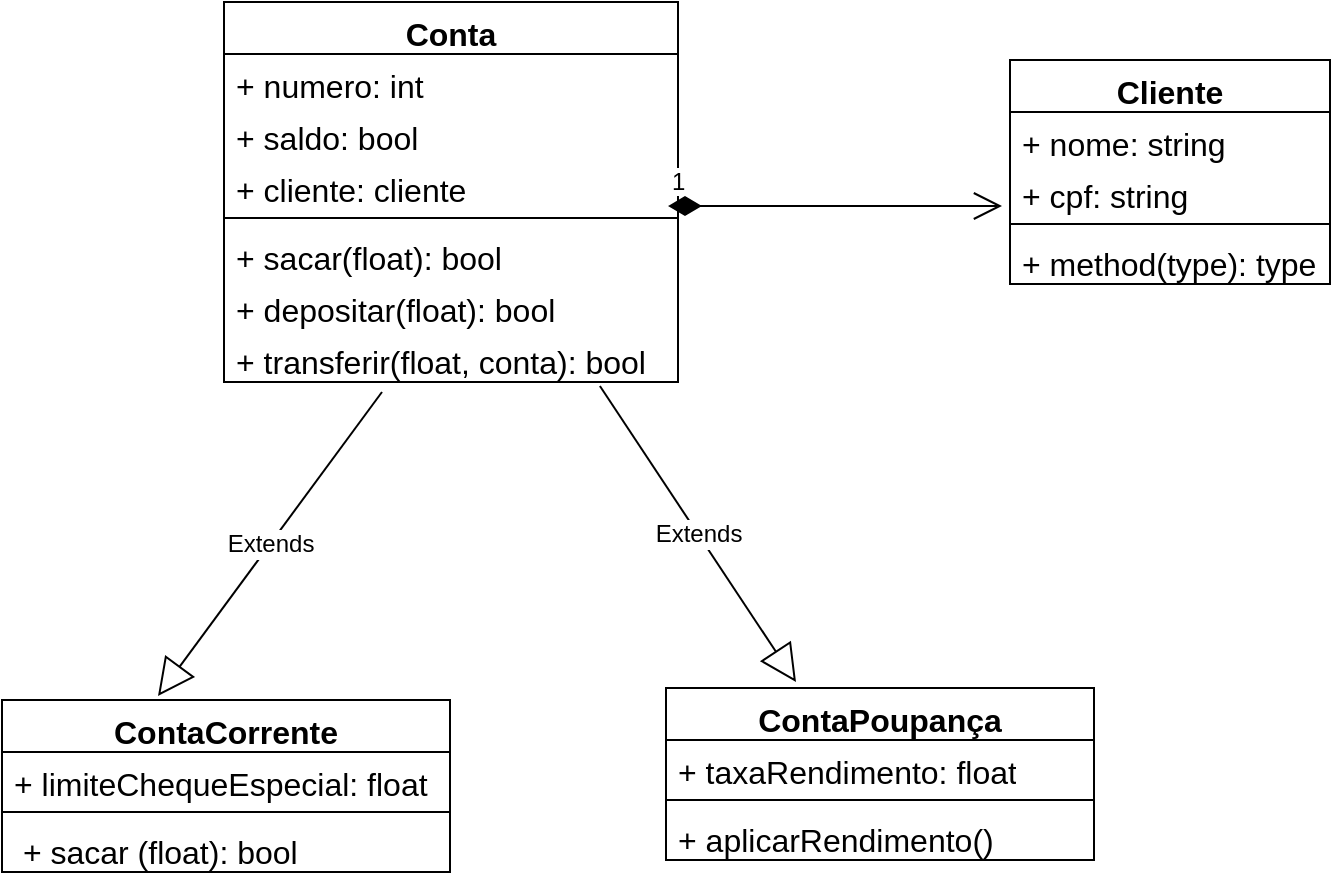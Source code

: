 <mxfile version="23.1.1" type="device">
  <diagram name="Página-1" id="3KH4G2lG_bCAJc7KYmIZ">
    <mxGraphModel dx="1035" dy="1246" grid="0" gridSize="10" guides="1" tooltips="1" connect="1" arrows="1" fold="1" page="0" pageScale="1" pageWidth="827" pageHeight="1169" math="0" shadow="0">
      <root>
        <mxCell id="0" />
        <mxCell id="1" parent="0" />
        <mxCell id="KdzV-NWUevy3CoNGx678-1" value="Conta" style="swimlane;fontStyle=1;align=center;verticalAlign=top;childLayout=stackLayout;horizontal=1;startSize=26;horizontalStack=0;resizeParent=1;resizeParentMax=0;resizeLast=0;collapsible=1;marginBottom=0;whiteSpace=wrap;html=1;fontSize=16;" vertex="1" parent="1">
          <mxGeometry x="-97" y="-139" width="227" height="190" as="geometry" />
        </mxCell>
        <mxCell id="KdzV-NWUevy3CoNGx678-2" value="+ numero: int" style="text;strokeColor=none;fillColor=none;align=left;verticalAlign=top;spacingLeft=4;spacingRight=4;overflow=hidden;rotatable=0;points=[[0,0.5],[1,0.5]];portConstraint=eastwest;whiteSpace=wrap;html=1;fontSize=16;" vertex="1" parent="KdzV-NWUevy3CoNGx678-1">
          <mxGeometry y="26" width="227" height="26" as="geometry" />
        </mxCell>
        <mxCell id="KdzV-NWUevy3CoNGx678-14" value="+ saldo: bool" style="text;strokeColor=none;fillColor=none;align=left;verticalAlign=top;spacingLeft=4;spacingRight=4;overflow=hidden;rotatable=0;points=[[0,0.5],[1,0.5]];portConstraint=eastwest;whiteSpace=wrap;html=1;fontSize=16;" vertex="1" parent="KdzV-NWUevy3CoNGx678-1">
          <mxGeometry y="52" width="227" height="26" as="geometry" />
        </mxCell>
        <mxCell id="KdzV-NWUevy3CoNGx678-15" value="+ cliente: cliente" style="text;strokeColor=none;fillColor=none;align=left;verticalAlign=top;spacingLeft=4;spacingRight=4;overflow=hidden;rotatable=0;points=[[0,0.5],[1,0.5]];portConstraint=eastwest;whiteSpace=wrap;html=1;fontSize=16;" vertex="1" parent="KdzV-NWUevy3CoNGx678-1">
          <mxGeometry y="78" width="227" height="26" as="geometry" />
        </mxCell>
        <mxCell id="KdzV-NWUevy3CoNGx678-3" value="" style="line;strokeWidth=1;fillColor=none;align=left;verticalAlign=middle;spacingTop=-1;spacingLeft=3;spacingRight=3;rotatable=0;labelPosition=right;points=[];portConstraint=eastwest;strokeColor=inherit;fontSize=16;" vertex="1" parent="KdzV-NWUevy3CoNGx678-1">
          <mxGeometry y="104" width="227" height="8" as="geometry" />
        </mxCell>
        <mxCell id="KdzV-NWUevy3CoNGx678-4" value="+ sacar(float): bool" style="text;strokeColor=none;fillColor=none;align=left;verticalAlign=top;spacingLeft=4;spacingRight=4;overflow=hidden;rotatable=0;points=[[0,0.5],[1,0.5]];portConstraint=eastwest;whiteSpace=wrap;html=1;fontSize=16;" vertex="1" parent="KdzV-NWUevy3CoNGx678-1">
          <mxGeometry y="112" width="227" height="26" as="geometry" />
        </mxCell>
        <mxCell id="KdzV-NWUevy3CoNGx678-17" value="+ depositar(float): bool" style="text;strokeColor=none;fillColor=none;align=left;verticalAlign=top;spacingLeft=4;spacingRight=4;overflow=hidden;rotatable=0;points=[[0,0.5],[1,0.5]];portConstraint=eastwest;whiteSpace=wrap;html=1;fontSize=16;" vertex="1" parent="KdzV-NWUevy3CoNGx678-1">
          <mxGeometry y="138" width="227" height="26" as="geometry" />
        </mxCell>
        <mxCell id="KdzV-NWUevy3CoNGx678-18" value="+ transferir(float, conta): bool" style="text;strokeColor=none;fillColor=none;align=left;verticalAlign=top;spacingLeft=4;spacingRight=4;overflow=hidden;rotatable=0;points=[[0,0.5],[1,0.5]];portConstraint=eastwest;whiteSpace=wrap;html=1;fontSize=16;" vertex="1" parent="KdzV-NWUevy3CoNGx678-1">
          <mxGeometry y="164" width="227" height="26" as="geometry" />
        </mxCell>
        <mxCell id="KdzV-NWUevy3CoNGx678-9" value="Cliente" style="swimlane;fontStyle=1;align=center;verticalAlign=top;childLayout=stackLayout;horizontal=1;startSize=26;horizontalStack=0;resizeParent=1;resizeParentMax=0;resizeLast=0;collapsible=1;marginBottom=0;whiteSpace=wrap;html=1;fontSize=16;" vertex="1" parent="1">
          <mxGeometry x="296" y="-110" width="160" height="112" as="geometry" />
        </mxCell>
        <mxCell id="KdzV-NWUevy3CoNGx678-10" value="+ nome: string" style="text;strokeColor=none;fillColor=none;align=left;verticalAlign=top;spacingLeft=4;spacingRight=4;overflow=hidden;rotatable=0;points=[[0,0.5],[1,0.5]];portConstraint=eastwest;whiteSpace=wrap;html=1;fontSize=16;" vertex="1" parent="KdzV-NWUevy3CoNGx678-9">
          <mxGeometry y="26" width="160" height="26" as="geometry" />
        </mxCell>
        <mxCell id="KdzV-NWUevy3CoNGx678-13" value="+ cpf: string" style="text;strokeColor=none;fillColor=none;align=left;verticalAlign=top;spacingLeft=4;spacingRight=4;overflow=hidden;rotatable=0;points=[[0,0.5],[1,0.5]];portConstraint=eastwest;whiteSpace=wrap;html=1;fontSize=16;" vertex="1" parent="KdzV-NWUevy3CoNGx678-9">
          <mxGeometry y="52" width="160" height="26" as="geometry" />
        </mxCell>
        <mxCell id="KdzV-NWUevy3CoNGx678-11" value="" style="line;strokeWidth=1;fillColor=none;align=left;verticalAlign=middle;spacingTop=-1;spacingLeft=3;spacingRight=3;rotatable=0;labelPosition=right;points=[];portConstraint=eastwest;strokeColor=inherit;fontSize=16;" vertex="1" parent="KdzV-NWUevy3CoNGx678-9">
          <mxGeometry y="78" width="160" height="8" as="geometry" />
        </mxCell>
        <mxCell id="KdzV-NWUevy3CoNGx678-12" value="+ method(type): type" style="text;strokeColor=none;fillColor=none;align=left;verticalAlign=top;spacingLeft=4;spacingRight=4;overflow=hidden;rotatable=0;points=[[0,0.5],[1,0.5]];portConstraint=eastwest;whiteSpace=wrap;html=1;fontSize=16;" vertex="1" parent="KdzV-NWUevy3CoNGx678-9">
          <mxGeometry y="86" width="160" height="26" as="geometry" />
        </mxCell>
        <mxCell id="KdzV-NWUevy3CoNGx678-19" value="1" style="endArrow=open;html=1;endSize=12;startArrow=diamondThin;startSize=14;startFill=1;edgeStyle=orthogonalEdgeStyle;align=left;verticalAlign=bottom;rounded=0;fontSize=12;curved=1;exitX=0.978;exitY=0.923;exitDx=0;exitDy=0;exitPerimeter=0;" edge="1" parent="1" source="KdzV-NWUevy3CoNGx678-15">
          <mxGeometry x="-1" y="3" relative="1" as="geometry">
            <mxPoint x="132" y="-37" as="sourcePoint" />
            <mxPoint x="292" y="-37" as="targetPoint" />
          </mxGeometry>
        </mxCell>
        <mxCell id="KdzV-NWUevy3CoNGx678-20" value="ContaCorrente" style="swimlane;fontStyle=1;align=center;verticalAlign=top;childLayout=stackLayout;horizontal=1;startSize=26;horizontalStack=0;resizeParent=1;resizeParentMax=0;resizeLast=0;collapsible=1;marginBottom=0;whiteSpace=wrap;html=1;fontSize=16;" vertex="1" parent="1">
          <mxGeometry x="-208" y="210" width="224" height="86" as="geometry" />
        </mxCell>
        <mxCell id="KdzV-NWUevy3CoNGx678-28" value="+ limiteChequeEspecial: float" style="text;strokeColor=none;fillColor=none;align=left;verticalAlign=top;spacingLeft=4;spacingRight=4;overflow=hidden;rotatable=0;points=[[0,0.5],[1,0.5]];portConstraint=eastwest;whiteSpace=wrap;html=1;fontSize=16;" vertex="1" parent="KdzV-NWUevy3CoNGx678-20">
          <mxGeometry y="26" width="224" height="26" as="geometry" />
        </mxCell>
        <mxCell id="KdzV-NWUevy3CoNGx678-22" value="" style="line;strokeWidth=1;fillColor=none;align=left;verticalAlign=middle;spacingTop=-1;spacingLeft=3;spacingRight=3;rotatable=0;labelPosition=right;points=[];portConstraint=eastwest;strokeColor=inherit;fontSize=16;" vertex="1" parent="KdzV-NWUevy3CoNGx678-20">
          <mxGeometry y="52" width="224" height="8" as="geometry" />
        </mxCell>
        <mxCell id="KdzV-NWUevy3CoNGx678-23" value="&amp;nbsp;+ sacar (float): bool" style="text;strokeColor=none;fillColor=none;align=left;verticalAlign=top;spacingLeft=4;spacingRight=4;overflow=hidden;rotatable=0;points=[[0,0.5],[1,0.5]];portConstraint=eastwest;whiteSpace=wrap;html=1;fontSize=16;" vertex="1" parent="KdzV-NWUevy3CoNGx678-20">
          <mxGeometry y="60" width="224" height="26" as="geometry" />
        </mxCell>
        <mxCell id="KdzV-NWUevy3CoNGx678-24" value="ContaPoupança" style="swimlane;fontStyle=1;align=center;verticalAlign=top;childLayout=stackLayout;horizontal=1;startSize=26;horizontalStack=0;resizeParent=1;resizeParentMax=0;resizeLast=0;collapsible=1;marginBottom=0;whiteSpace=wrap;html=1;fontSize=16;" vertex="1" parent="1">
          <mxGeometry x="124" y="204" width="214" height="86" as="geometry" />
        </mxCell>
        <mxCell id="KdzV-NWUevy3CoNGx678-25" value="+ taxaRendimento: float" style="text;strokeColor=none;fillColor=none;align=left;verticalAlign=top;spacingLeft=4;spacingRight=4;overflow=hidden;rotatable=0;points=[[0,0.5],[1,0.5]];portConstraint=eastwest;whiteSpace=wrap;html=1;fontSize=16;" vertex="1" parent="KdzV-NWUevy3CoNGx678-24">
          <mxGeometry y="26" width="214" height="26" as="geometry" />
        </mxCell>
        <mxCell id="KdzV-NWUevy3CoNGx678-26" value="" style="line;strokeWidth=1;fillColor=none;align=left;verticalAlign=middle;spacingTop=-1;spacingLeft=3;spacingRight=3;rotatable=0;labelPosition=right;points=[];portConstraint=eastwest;strokeColor=inherit;fontSize=16;" vertex="1" parent="KdzV-NWUevy3CoNGx678-24">
          <mxGeometry y="52" width="214" height="8" as="geometry" />
        </mxCell>
        <mxCell id="KdzV-NWUevy3CoNGx678-27" value="+ aplicarRendimento()" style="text;strokeColor=none;fillColor=none;align=left;verticalAlign=top;spacingLeft=4;spacingRight=4;overflow=hidden;rotatable=0;points=[[0,0.5],[1,0.5]];portConstraint=eastwest;whiteSpace=wrap;html=1;fontSize=16;" vertex="1" parent="KdzV-NWUevy3CoNGx678-24">
          <mxGeometry y="60" width="214" height="26" as="geometry" />
        </mxCell>
        <mxCell id="KdzV-NWUevy3CoNGx678-31" value="Extends" style="endArrow=block;endSize=16;endFill=0;html=1;rounded=0;fontSize=12;curved=1;exitX=0.348;exitY=1.192;exitDx=0;exitDy=0;exitPerimeter=0;" edge="1" parent="1" source="KdzV-NWUevy3CoNGx678-18">
          <mxGeometry width="160" relative="1" as="geometry">
            <mxPoint x="-2" y="74" as="sourcePoint" />
            <mxPoint x="-130" y="208" as="targetPoint" />
          </mxGeometry>
        </mxCell>
        <mxCell id="KdzV-NWUevy3CoNGx678-32" value="Extends" style="endArrow=block;endSize=16;endFill=0;html=1;rounded=0;fontSize=12;curved=1;exitX=0.828;exitY=1.077;exitDx=0;exitDy=0;exitPerimeter=0;" edge="1" parent="1" source="KdzV-NWUevy3CoNGx678-18">
          <mxGeometry width="160" relative="1" as="geometry">
            <mxPoint x="63" y="136" as="sourcePoint" />
            <mxPoint x="189" y="201" as="targetPoint" />
          </mxGeometry>
        </mxCell>
      </root>
    </mxGraphModel>
  </diagram>
</mxfile>
